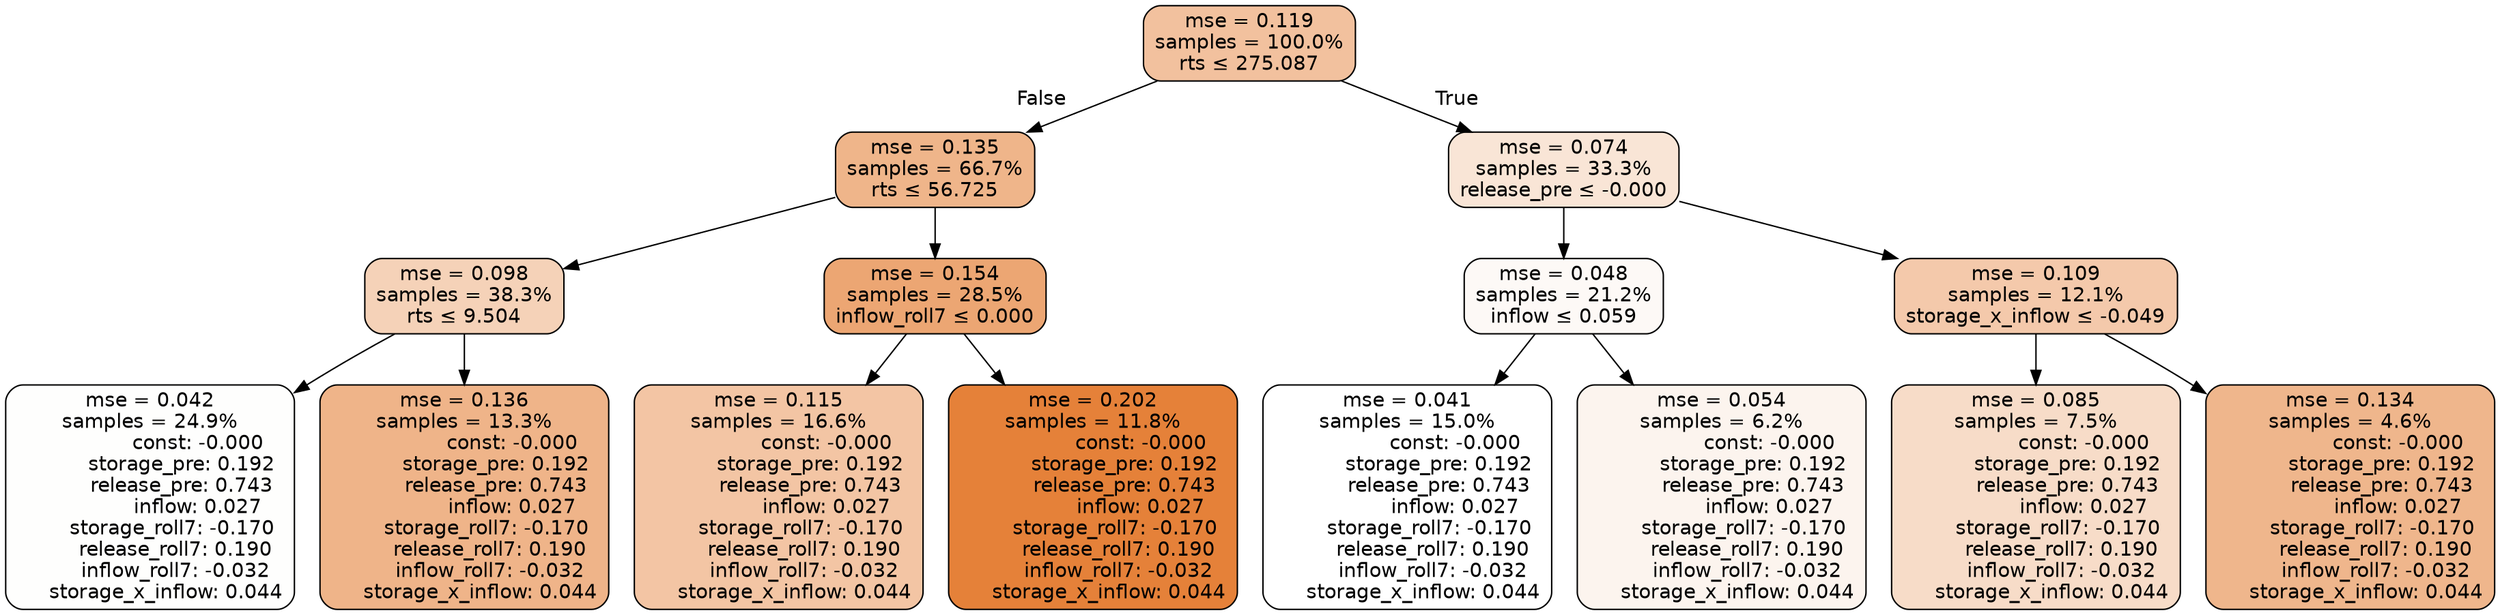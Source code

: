 digraph tree {
node [shape=rectangle, style="filled, rounded", color="black", fontname=helvetica] ;
edge [fontname=helvetica] ;
	"0" [label="mse = 0.119
samples = 100.0%
rts &le; 275.087", fillcolor="#f2c19e"]
	"1" [label="mse = 0.135
samples = 66.7%
rts &le; 56.725", fillcolor="#efb58a"]
	"2" [label="mse = 0.098
samples = 38.3%
rts &le; 9.504", fillcolor="#f5d2b8"]
	"3" [label="mse = 0.042
samples = 24.9%
               const: -0.000
          storage_pre: 0.192
          release_pre: 0.743
               inflow: 0.027
       storage_roll7: -0.170
        release_roll7: 0.190
        inflow_roll7: -0.032
     storage_x_inflow: 0.044", fillcolor="#fefefd"]
	"4" [label="mse = 0.136
samples = 13.3%
               const: -0.000
          storage_pre: 0.192
          release_pre: 0.743
               inflow: 0.027
       storage_roll7: -0.170
        release_roll7: 0.190
        inflow_roll7: -0.032
     storage_x_inflow: 0.044", fillcolor="#efb489"]
	"5" [label="mse = 0.154
samples = 28.5%
inflow_roll7 &le; 0.000", fillcolor="#eca673"]
	"6" [label="mse = 0.115
samples = 16.6%
               const: -0.000
          storage_pre: 0.192
          release_pre: 0.743
               inflow: 0.027
       storage_roll7: -0.170
        release_roll7: 0.190
        inflow_roll7: -0.032
     storage_x_inflow: 0.044", fillcolor="#f3c5a4"]
	"7" [label="mse = 0.202
samples = 11.8%
               const: -0.000
          storage_pre: 0.192
          release_pre: 0.743
               inflow: 0.027
       storage_roll7: -0.170
        release_roll7: 0.190
        inflow_roll7: -0.032
     storage_x_inflow: 0.044", fillcolor="#e58139"]
	"8" [label="mse = 0.074
samples = 33.3%
release_pre &le; -0.000", fillcolor="#f9e5d6"]
	"9" [label="mse = 0.048
samples = 21.2%
inflow &le; 0.059", fillcolor="#fdf9f6"]
	"10" [label="mse = 0.041
samples = 15.0%
               const: -0.000
          storage_pre: 0.192
          release_pre: 0.743
               inflow: 0.027
       storage_roll7: -0.170
        release_roll7: 0.190
        inflow_roll7: -0.032
     storage_x_inflow: 0.044", fillcolor="#ffffff"]
	"11" [label="mse = 0.054
samples = 6.2%
               const: -0.000
          storage_pre: 0.192
          release_pre: 0.743
               inflow: 0.027
       storage_roll7: -0.170
        release_roll7: 0.190
        inflow_roll7: -0.032
     storage_x_inflow: 0.044", fillcolor="#fcf4ee"]
	"12" [label="mse = 0.109
samples = 12.1%
storage_x_inflow &le; -0.049", fillcolor="#f4c9ab"]
	"13" [label="mse = 0.085
samples = 7.5%
               const: -0.000
          storage_pre: 0.192
          release_pre: 0.743
               inflow: 0.027
       storage_roll7: -0.170
        release_roll7: 0.190
        inflow_roll7: -0.032
     storage_x_inflow: 0.044", fillcolor="#f7dcc8"]
	"14" [label="mse = 0.134
samples = 4.6%
               const: -0.000
          storage_pre: 0.192
          release_pre: 0.743
               inflow: 0.027
       storage_roll7: -0.170
        release_roll7: 0.190
        inflow_roll7: -0.032
     storage_x_inflow: 0.044", fillcolor="#efb68c"]

	"0" -> "1" [labeldistance=2.5, labelangle=45, headlabel="False"]
	"1" -> "2"
	"2" -> "3"
	"2" -> "4"
	"1" -> "5"
	"5" -> "6"
	"5" -> "7"
	"0" -> "8" [labeldistance=2.5, labelangle=-45, headlabel="True"]
	"8" -> "9"
	"9" -> "10"
	"9" -> "11"
	"8" -> "12"
	"12" -> "13"
	"12" -> "14"
}